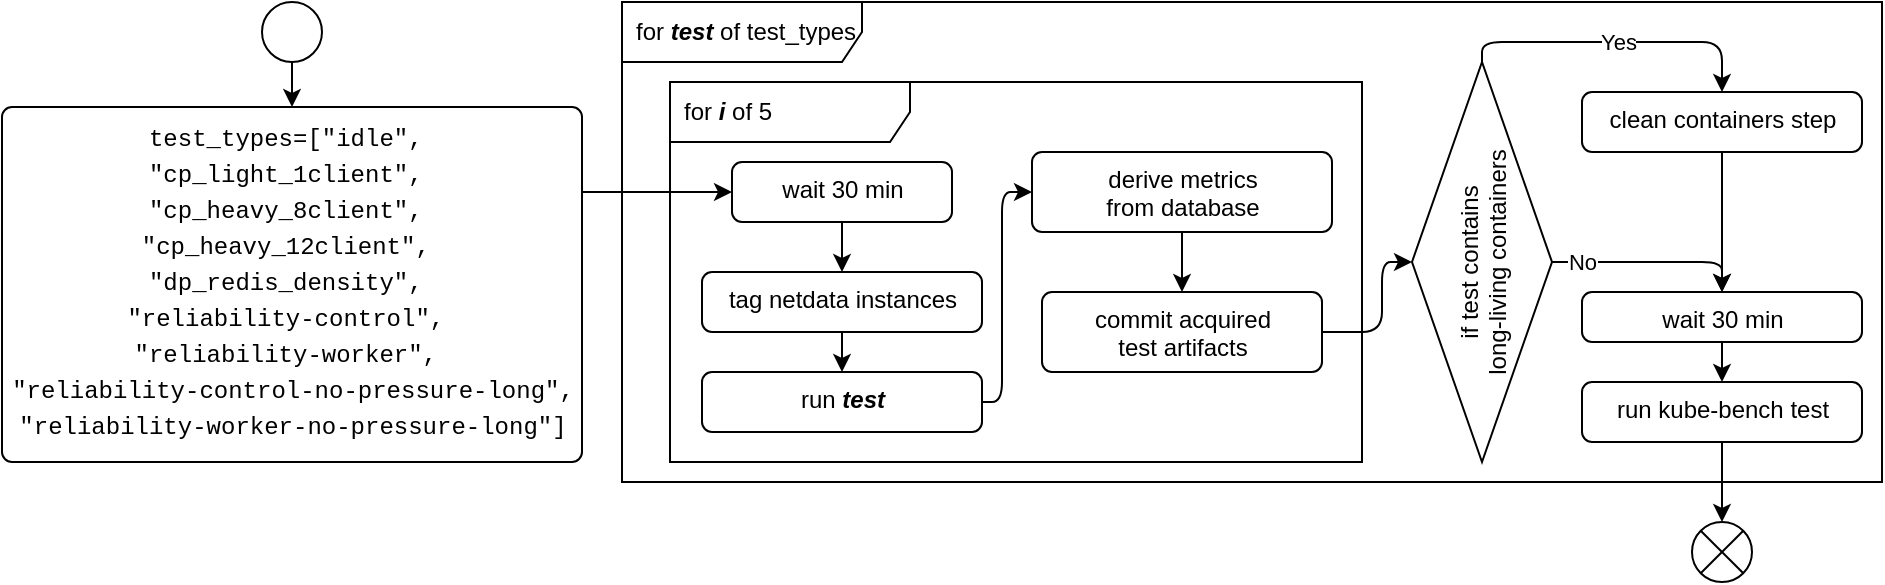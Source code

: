 <mxfile>
    <diagram id="XkoMV7-JwuQF7P5hXUa9" name="Page-1">
        <mxGraphModel dx="2638" dy="807" grid="1" gridSize="10" guides="1" tooltips="1" connect="1" arrows="1" fold="1" page="1" pageScale="1" pageWidth="827" pageHeight="1169" math="0" shadow="0">
            <root>
                <mxCell id="0"/>
                <mxCell id="1" parent="0"/>
                <mxCell id="23" style="edgeStyle=orthogonalEdgeStyle;html=1;exitX=0.5;exitY=1;exitDx=0;exitDy=0;" parent="1" source="3" target="6" edge="1">
                    <mxGeometry relative="1" as="geometry"/>
                </mxCell>
                <mxCell id="3" value="" style="ellipse;" parent="1" vertex="1">
                    <mxGeometry x="140" y="10" width="30" height="30" as="geometry"/>
                </mxCell>
                <mxCell id="5" value="" style="shape=sumEllipse;perimeter=ellipsePerimeter;whiteSpace=wrap;html=1;backgroundOutline=1;" parent="1" vertex="1">
                    <mxGeometry x="855" y="270" width="30" height="30" as="geometry"/>
                </mxCell>
                <mxCell id="24" style="edgeStyle=orthogonalEdgeStyle;html=1;exitX=1;exitY=0.5;exitDx=0;exitDy=0;entryX=0;entryY=0.5;entryDx=0;entryDy=0;" parent="1" source="6" target="9" edge="1">
                    <mxGeometry relative="1" as="geometry">
                        <mxPoint x="50" y="480" as="targetPoint"/>
                        <Array as="points">
                            <mxPoint x="190" y="105"/>
                            <mxPoint x="190" y="105"/>
                        </Array>
                    </mxGeometry>
                </mxCell>
                <mxCell id="6" value="&lt;div style=&quot;font-family: Menlo, Monaco, &amp;quot;Courier New&amp;quot;, monospace; line-height: 18px;&quot;&gt;&lt;div style=&quot;line-height: 18px;&quot;&gt;test_types=[&lt;span style=&quot;background-color: initial;&quot;&gt;&quot;idle&quot;,&amp;nbsp;&lt;/span&gt;&lt;/div&gt;&lt;div style=&quot;line-height: 18px;&quot;&gt;&quot;cp_light_1client&quot;,&amp;nbsp;&lt;/div&gt;&lt;div style=&quot;line-height: 18px;&quot;&gt;&quot;cp_heavy_8client&quot;,&amp;nbsp;&lt;/div&gt;&lt;div style=&quot;line-height: 18px;&quot;&gt;&quot;cp_heavy_12client&quot;,&amp;nbsp;&lt;/div&gt;&lt;div style=&quot;line-height: 18px;&quot;&gt;&quot;dp_redis_density&quot;,&amp;nbsp;&lt;/div&gt;&lt;div style=&quot;line-height: 18px;&quot;&gt;&quot;reliability-control&quot;,&amp;nbsp;&lt;/div&gt;&lt;div style=&quot;line-height: 18px;&quot;&gt;&quot;reliability-worker&quot;,&amp;nbsp;&lt;/div&gt;&lt;div style=&quot;line-height: 18px;&quot;&gt;&quot;reliability-control-no-pressure-long&quot;,&lt;/div&gt;&lt;div style=&quot;line-height: 18px;&quot;&gt;&quot;reliability-worker-no-pressure-long&quot;&lt;span style=&quot;background-color: initial;&quot;&gt;]&lt;/span&gt;&lt;/div&gt;&lt;/div&gt;" style="html=1;align=center;verticalAlign=top;rounded=1;absoluteArcSize=1;arcSize=10;dashed=0;" parent="1" vertex="1">
                    <mxGeometry x="10" y="62.5" width="290" height="177.5" as="geometry"/>
                </mxCell>
                <mxCell id="7" value="for &lt;b&gt;&lt;i&gt;test&lt;/i&gt;&lt;/b&gt; of test_types" style="shape=umlFrame;whiteSpace=wrap;html=1;width=120;height=30;boundedLbl=1;verticalAlign=middle;align=left;spacingLeft=5;labelBackgroundColor=none;" parent="1" vertex="1">
                    <mxGeometry x="320" y="10" width="630" height="240" as="geometry"/>
                </mxCell>
                <mxCell id="8" value="for &lt;b&gt;&lt;i&gt;i&lt;/i&gt;&lt;/b&gt; of 5" style="shape=umlFrame;whiteSpace=wrap;html=1;width=120;height=30;boundedLbl=1;verticalAlign=middle;align=left;spacingLeft=5;labelBackgroundColor=none;" parent="1" vertex="1">
                    <mxGeometry x="344" y="50" width="346" height="190" as="geometry"/>
                </mxCell>
                <mxCell id="25" style="edgeStyle=orthogonalEdgeStyle;html=1;exitX=0.5;exitY=1;exitDx=0;exitDy=0;" parent="1" source="9" target="10" edge="1">
                    <mxGeometry relative="1" as="geometry">
                        <Array as="points"/>
                    </mxGeometry>
                </mxCell>
                <mxCell id="9" value="wait 30 min" style="html=1;align=center;verticalAlign=top;rounded=1;absoluteArcSize=1;arcSize=10;dashed=0;labelBackgroundColor=none;" parent="1" vertex="1">
                    <mxGeometry x="375" y="90" width="110" height="30" as="geometry"/>
                </mxCell>
                <mxCell id="26" style="edgeStyle=orthogonalEdgeStyle;html=1;exitX=0.5;exitY=1;exitDx=0;exitDy=0;entryX=0.5;entryY=0;entryDx=0;entryDy=0;" parent="1" source="10" target="11" edge="1">
                    <mxGeometry relative="1" as="geometry"/>
                </mxCell>
                <mxCell id="10" value="tag netdata instances" style="html=1;align=center;verticalAlign=top;rounded=1;absoluteArcSize=1;arcSize=10;dashed=0;labelBackgroundColor=none;" parent="1" vertex="1">
                    <mxGeometry x="360" y="145" width="140" height="30" as="geometry"/>
                </mxCell>
                <mxCell id="27" style="edgeStyle=orthogonalEdgeStyle;html=1;exitX=1;exitY=0.5;exitDx=0;exitDy=0;entryX=0;entryY=0.5;entryDx=0;entryDy=0;" parent="1" source="11" target="12" edge="1">
                    <mxGeometry relative="1" as="geometry">
                        <mxPoint x="520" y="105" as="targetPoint"/>
                        <Array as="points">
                            <mxPoint x="510" y="210"/>
                            <mxPoint x="510" y="105"/>
                        </Array>
                    </mxGeometry>
                </mxCell>
                <mxCell id="11" value="run &lt;b&gt;&lt;i&gt;test&lt;/i&gt;&lt;/b&gt;" style="html=1;align=center;verticalAlign=top;rounded=1;absoluteArcSize=1;arcSize=10;dashed=0;labelBackgroundColor=none;" parent="1" vertex="1">
                    <mxGeometry x="360" y="195" width="140" height="30" as="geometry"/>
                </mxCell>
                <mxCell id="28" style="edgeStyle=orthogonalEdgeStyle;html=1;exitX=0.5;exitY=1;exitDx=0;exitDy=0;" parent="1" source="12" target="13" edge="1">
                    <mxGeometry relative="1" as="geometry"/>
                </mxCell>
                <mxCell id="12" value="derive metrics &lt;br&gt;from database" style="html=1;align=center;verticalAlign=top;rounded=1;absoluteArcSize=1;arcSize=10;dashed=0;labelBackgroundColor=none;" parent="1" vertex="1">
                    <mxGeometry x="525" y="85" width="150" height="40" as="geometry"/>
                </mxCell>
                <mxCell id="33" style="edgeStyle=orthogonalEdgeStyle;html=1;exitX=1;exitY=0.5;exitDx=0;exitDy=0;entryX=0.5;entryY=0;entryDx=0;entryDy=0;" parent="1" source="13" target="16" edge="1">
                    <mxGeometry relative="1" as="geometry">
                        <Array as="points">
                            <mxPoint x="700" y="175"/>
                            <mxPoint x="700" y="140"/>
                        </Array>
                    </mxGeometry>
                </mxCell>
                <mxCell id="13" value="commit acquired &lt;br&gt;test artifacts" style="html=1;align=center;verticalAlign=top;rounded=1;absoluteArcSize=1;arcSize=10;dashed=0;labelBackgroundColor=none;" parent="1" vertex="1">
                    <mxGeometry x="530" y="155" width="140" height="40" as="geometry"/>
                </mxCell>
                <mxCell id="35" style="edgeStyle=orthogonalEdgeStyle;html=1;exitX=0.5;exitY=1;exitDx=0;exitDy=0;entryX=0.5;entryY=0;entryDx=0;entryDy=0;" parent="1" source="14" target="15" edge="1">
                    <mxGeometry relative="1" as="geometry"/>
                </mxCell>
                <mxCell id="14" value="wait 30 min" style="html=1;align=center;verticalAlign=top;rounded=1;absoluteArcSize=1;arcSize=10;dashed=0;labelBackgroundColor=none;" parent="1" vertex="1">
                    <mxGeometry x="800" y="155" width="140" height="25" as="geometry"/>
                </mxCell>
                <mxCell id="31" style="edgeStyle=orthogonalEdgeStyle;html=1;exitX=0.5;exitY=1;exitDx=0;exitDy=0;entryX=0.5;entryY=0;entryDx=0;entryDy=0;" parent="1" source="15" target="5" edge="1">
                    <mxGeometry relative="1" as="geometry"/>
                </mxCell>
                <mxCell id="15" value="run kube-bench test" style="html=1;align=center;verticalAlign=top;rounded=1;absoluteArcSize=1;arcSize=10;dashed=0;labelBackgroundColor=none;" parent="1" vertex="1">
                    <mxGeometry x="800" y="200" width="140" height="30" as="geometry"/>
                </mxCell>
                <mxCell id="20" value="Yes" style="edgeStyle=orthogonalEdgeStyle;html=1;exitX=1;exitY=0.5;exitDx=0;exitDy=0;entryX=0.5;entryY=0;entryDx=0;entryDy=0;" parent="1" source="16" target="19" edge="1">
                    <mxGeometry relative="1" as="geometry"/>
                </mxCell>
                <mxCell id="21" style="edgeStyle=orthogonalEdgeStyle;html=1;entryX=0.5;entryY=0;entryDx=0;entryDy=0;exitX=0.5;exitY=1;exitDx=0;exitDy=0;" parent="1" source="16" target="14" edge="1">
                    <mxGeometry relative="1" as="geometry">
                        <mxPoint x="960" y="185" as="targetPoint"/>
                        <Array as="points">
                            <mxPoint x="870" y="140"/>
                        </Array>
                    </mxGeometry>
                </mxCell>
                <mxCell id="32" value="No" style="edgeLabel;html=1;align=center;verticalAlign=middle;resizable=0;points=[];" parent="21" vertex="1" connectable="0">
                    <mxGeometry x="-0.422" y="2" relative="1" as="geometry">
                        <mxPoint x="-14" y="2" as="offset"/>
                    </mxGeometry>
                </mxCell>
                <mxCell id="16" value="if test contains &#10;long-living containers" style="rhombus;labelBackgroundColor=none;rotation=-90;" parent="1" vertex="1">
                    <mxGeometry x="650" y="105" width="200" height="70" as="geometry"/>
                </mxCell>
                <mxCell id="22" style="edgeStyle=orthogonalEdgeStyle;html=1;exitX=0.5;exitY=1;exitDx=0;exitDy=0;entryX=0.5;entryY=0;entryDx=0;entryDy=0;" parent="1" source="19" target="14" edge="1">
                    <mxGeometry relative="1" as="geometry">
                        <Array as="points"/>
                    </mxGeometry>
                </mxCell>
                <mxCell id="19" value="clean containers step" style="html=1;align=center;verticalAlign=top;rounded=1;absoluteArcSize=1;arcSize=10;dashed=0;labelBackgroundColor=none;" parent="1" vertex="1">
                    <mxGeometry x="800" y="55" width="140" height="30" as="geometry"/>
                </mxCell>
            </root>
        </mxGraphModel>
    </diagram>
</mxfile>